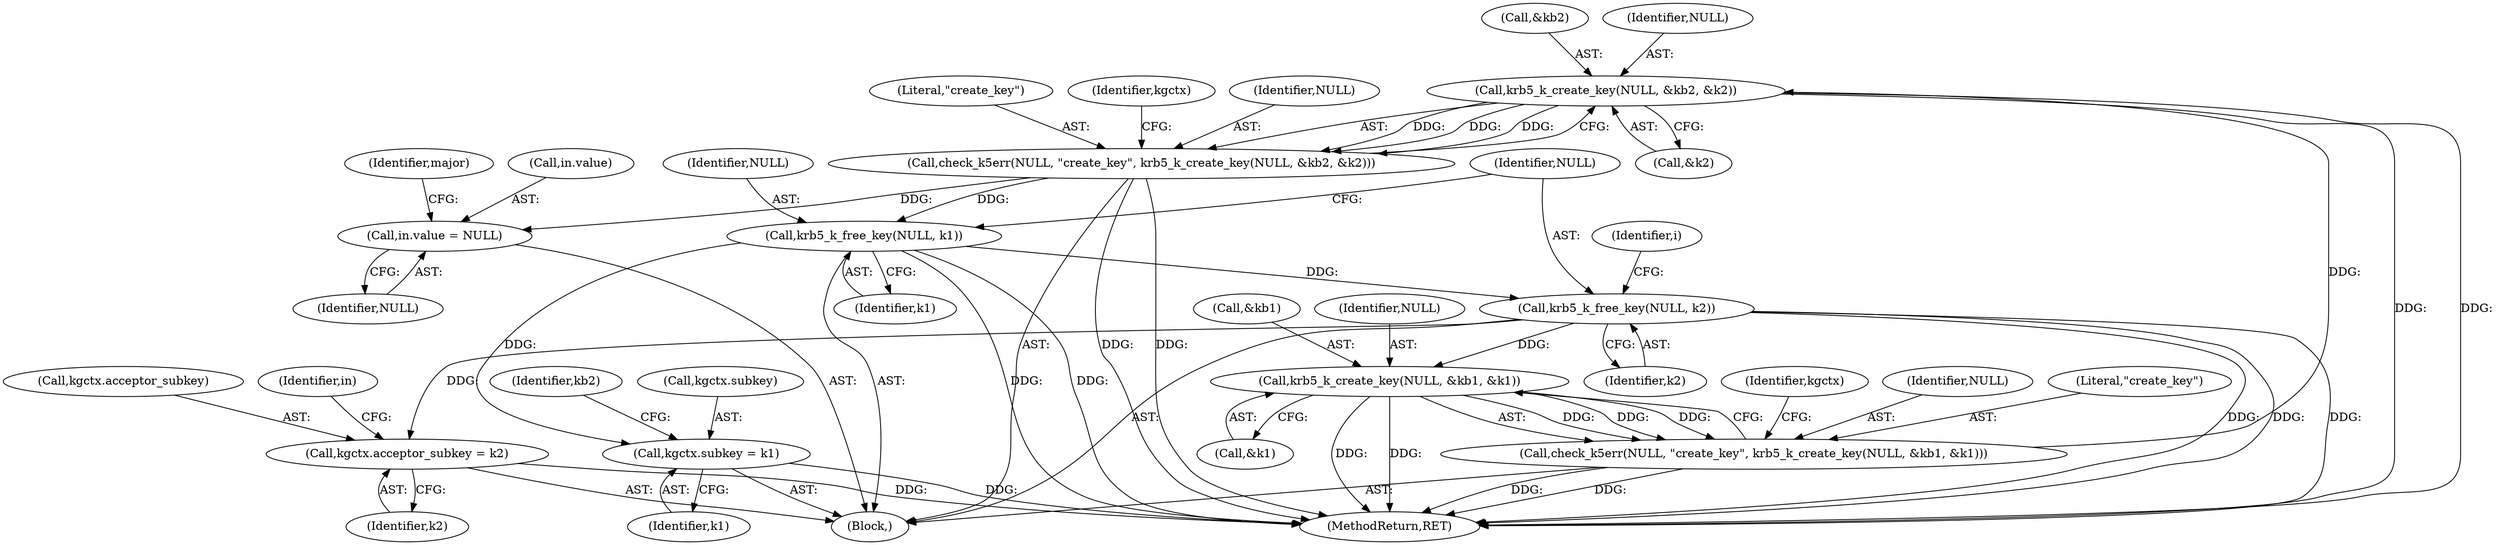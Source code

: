 digraph "0_krb5_82dc33da50338ac84c7b4102dc6513d897d0506a_11@API" {
"1000241" [label="(Call,krb5_k_create_key(NULL, &kb2, &k2))"];
"1000204" [label="(Call,check_k5err(NULL, \"create_key\", krb5_k_create_key(NULL, &kb1, &k1)))"];
"1000207" [label="(Call,krb5_k_create_key(NULL, &kb1, &k1))"];
"1000401" [label="(Call,krb5_k_free_key(NULL, k2))"];
"1000398" [label="(Call,krb5_k_free_key(NULL, k1))"];
"1000238" [label="(Call,check_k5err(NULL, \"create_key\", krb5_k_create_key(NULL, &kb2, &k2)))"];
"1000241" [label="(Call,krb5_k_create_key(NULL, &kb2, &k2))"];
"1000257" [label="(Call,in.value = NULL)"];
"1000213" [label="(Call,kgctx.subkey = k1)"];
"1000247" [label="(Call,kgctx.acceptor_subkey = k2)"];
"1000251" [label="(Identifier,k2)"];
"1000240" [label="(Literal,\"create_key\")"];
"1000217" [label="(Identifier,k1)"];
"1000403" [label="(Identifier,k2)"];
"1000401" [label="(Call,krb5_k_free_key(NULL, k2))"];
"1000263" [label="(Identifier,major)"];
"1000249" [label="(Identifier,kgctx)"];
"1000261" [label="(Identifier,NULL)"];
"1000245" [label="(Call,&k2)"];
"1000243" [label="(Call,&kb2)"];
"1000215" [label="(Identifier,kgctx)"];
"1000257" [label="(Call,in.value = NULL)"];
"1000213" [label="(Call,kgctx.subkey = k1)"];
"1000406" [label="(MethodReturn,RET)"];
"1000204" [label="(Call,check_k5err(NULL, \"create_key\", krb5_k_create_key(NULL, &kb1, &k1)))"];
"1000247" [label="(Call,kgctx.acceptor_subkey = k2)"];
"1000214" [label="(Call,kgctx.subkey)"];
"1000211" [label="(Call,&k1)"];
"1000209" [label="(Call,&kb1)"];
"1000402" [label="(Identifier,NULL)"];
"1000242" [label="(Identifier,NULL)"];
"1000254" [label="(Identifier,in)"];
"1000205" [label="(Identifier,NULL)"];
"1000206" [label="(Literal,\"create_key\")"];
"1000398" [label="(Call,krb5_k_free_key(NULL, k1))"];
"1000239" [label="(Identifier,NULL)"];
"1000258" [label="(Call,in.value)"];
"1000182" [label="(Identifier,i)"];
"1000241" [label="(Call,krb5_k_create_key(NULL, &kb2, &k2))"];
"1000208" [label="(Identifier,NULL)"];
"1000399" [label="(Identifier,NULL)"];
"1000238" [label="(Call,check_k5err(NULL, \"create_key\", krb5_k_create_key(NULL, &kb2, &k2)))"];
"1000220" [label="(Identifier,kb2)"];
"1000400" [label="(Identifier,k1)"];
"1000183" [label="(Block,)"];
"1000207" [label="(Call,krb5_k_create_key(NULL, &kb1, &k1))"];
"1000248" [label="(Call,kgctx.acceptor_subkey)"];
"1000241" -> "1000238"  [label="AST: "];
"1000241" -> "1000245"  [label="CFG: "];
"1000242" -> "1000241"  [label="AST: "];
"1000243" -> "1000241"  [label="AST: "];
"1000245" -> "1000241"  [label="AST: "];
"1000238" -> "1000241"  [label="CFG: "];
"1000241" -> "1000406"  [label="DDG: "];
"1000241" -> "1000406"  [label="DDG: "];
"1000241" -> "1000238"  [label="DDG: "];
"1000241" -> "1000238"  [label="DDG: "];
"1000241" -> "1000238"  [label="DDG: "];
"1000204" -> "1000241"  [label="DDG: "];
"1000204" -> "1000183"  [label="AST: "];
"1000204" -> "1000207"  [label="CFG: "];
"1000205" -> "1000204"  [label="AST: "];
"1000206" -> "1000204"  [label="AST: "];
"1000207" -> "1000204"  [label="AST: "];
"1000215" -> "1000204"  [label="CFG: "];
"1000204" -> "1000406"  [label="DDG: "];
"1000204" -> "1000406"  [label="DDG: "];
"1000207" -> "1000204"  [label="DDG: "];
"1000207" -> "1000204"  [label="DDG: "];
"1000207" -> "1000204"  [label="DDG: "];
"1000207" -> "1000211"  [label="CFG: "];
"1000208" -> "1000207"  [label="AST: "];
"1000209" -> "1000207"  [label="AST: "];
"1000211" -> "1000207"  [label="AST: "];
"1000207" -> "1000406"  [label="DDG: "];
"1000207" -> "1000406"  [label="DDG: "];
"1000401" -> "1000207"  [label="DDG: "];
"1000401" -> "1000183"  [label="AST: "];
"1000401" -> "1000403"  [label="CFG: "];
"1000402" -> "1000401"  [label="AST: "];
"1000403" -> "1000401"  [label="AST: "];
"1000182" -> "1000401"  [label="CFG: "];
"1000401" -> "1000406"  [label="DDG: "];
"1000401" -> "1000406"  [label="DDG: "];
"1000401" -> "1000406"  [label="DDG: "];
"1000401" -> "1000247"  [label="DDG: "];
"1000398" -> "1000401"  [label="DDG: "];
"1000398" -> "1000183"  [label="AST: "];
"1000398" -> "1000400"  [label="CFG: "];
"1000399" -> "1000398"  [label="AST: "];
"1000400" -> "1000398"  [label="AST: "];
"1000402" -> "1000398"  [label="CFG: "];
"1000398" -> "1000406"  [label="DDG: "];
"1000398" -> "1000406"  [label="DDG: "];
"1000398" -> "1000213"  [label="DDG: "];
"1000238" -> "1000398"  [label="DDG: "];
"1000238" -> "1000183"  [label="AST: "];
"1000239" -> "1000238"  [label="AST: "];
"1000240" -> "1000238"  [label="AST: "];
"1000249" -> "1000238"  [label="CFG: "];
"1000238" -> "1000406"  [label="DDG: "];
"1000238" -> "1000406"  [label="DDG: "];
"1000238" -> "1000257"  [label="DDG: "];
"1000257" -> "1000183"  [label="AST: "];
"1000257" -> "1000261"  [label="CFG: "];
"1000258" -> "1000257"  [label="AST: "];
"1000261" -> "1000257"  [label="AST: "];
"1000263" -> "1000257"  [label="CFG: "];
"1000213" -> "1000183"  [label="AST: "];
"1000213" -> "1000217"  [label="CFG: "];
"1000214" -> "1000213"  [label="AST: "];
"1000217" -> "1000213"  [label="AST: "];
"1000220" -> "1000213"  [label="CFG: "];
"1000213" -> "1000406"  [label="DDG: "];
"1000247" -> "1000183"  [label="AST: "];
"1000247" -> "1000251"  [label="CFG: "];
"1000248" -> "1000247"  [label="AST: "];
"1000251" -> "1000247"  [label="AST: "];
"1000254" -> "1000247"  [label="CFG: "];
"1000247" -> "1000406"  [label="DDG: "];
}
